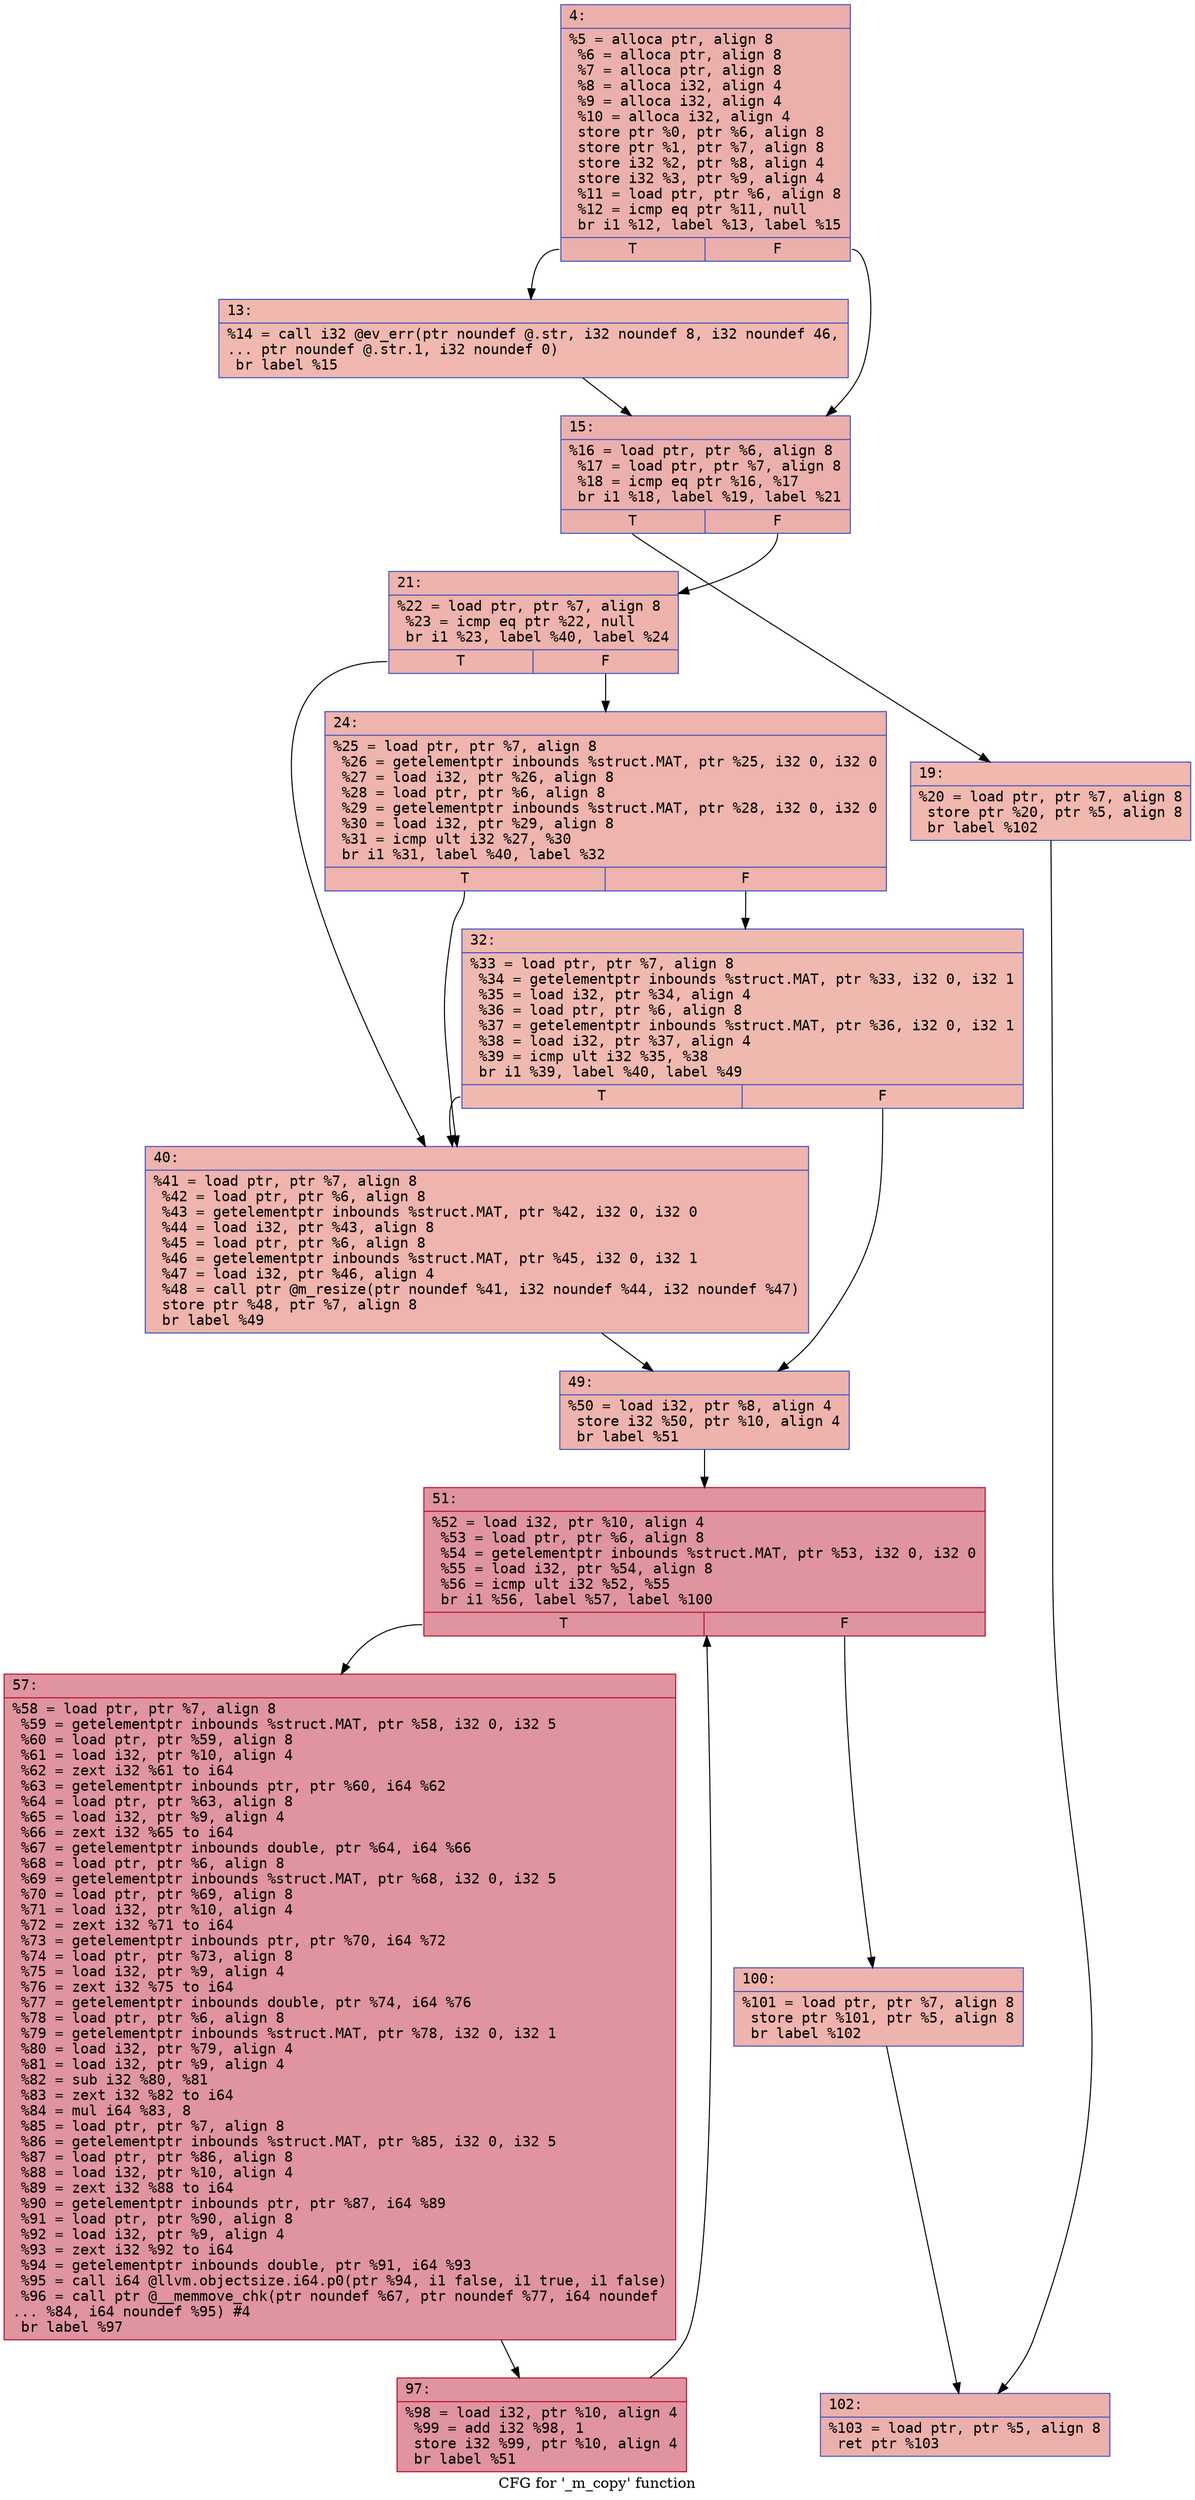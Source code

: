 digraph "CFG for '_m_copy' function" {
	label="CFG for '_m_copy' function";

	Node0x600000055f90 [shape=record,color="#3d50c3ff", style=filled, fillcolor="#d24b4070" fontname="Courier",label="{4:\l|  %5 = alloca ptr, align 8\l  %6 = alloca ptr, align 8\l  %7 = alloca ptr, align 8\l  %8 = alloca i32, align 4\l  %9 = alloca i32, align 4\l  %10 = alloca i32, align 4\l  store ptr %0, ptr %6, align 8\l  store ptr %1, ptr %7, align 8\l  store i32 %2, ptr %8, align 4\l  store i32 %3, ptr %9, align 4\l  %11 = load ptr, ptr %6, align 8\l  %12 = icmp eq ptr %11, null\l  br i1 %12, label %13, label %15\l|{<s0>T|<s1>F}}"];
	Node0x600000055f90:s0 -> Node0x600000055fe0[tooltip="4 -> 13\nProbability 37.50%" ];
	Node0x600000055f90:s1 -> Node0x600000056030[tooltip="4 -> 15\nProbability 62.50%" ];
	Node0x600000055fe0 [shape=record,color="#3d50c3ff", style=filled, fillcolor="#dc5d4a70" fontname="Courier",label="{13:\l|  %14 = call i32 @ev_err(ptr noundef @.str, i32 noundef 8, i32 noundef 46,\l... ptr noundef @.str.1, i32 noundef 0)\l  br label %15\l}"];
	Node0x600000055fe0 -> Node0x600000056030[tooltip="13 -> 15\nProbability 100.00%" ];
	Node0x600000056030 [shape=record,color="#3d50c3ff", style=filled, fillcolor="#d24b4070" fontname="Courier",label="{15:\l|  %16 = load ptr, ptr %6, align 8\l  %17 = load ptr, ptr %7, align 8\l  %18 = icmp eq ptr %16, %17\l  br i1 %18, label %19, label %21\l|{<s0>T|<s1>F}}"];
	Node0x600000056030:s0 -> Node0x600000056080[tooltip="15 -> 19\nProbability 37.50%" ];
	Node0x600000056030:s1 -> Node0x6000000560d0[tooltip="15 -> 21\nProbability 62.50%" ];
	Node0x600000056080 [shape=record,color="#3d50c3ff", style=filled, fillcolor="#dc5d4a70" fontname="Courier",label="{19:\l|  %20 = load ptr, ptr %7, align 8\l  store ptr %20, ptr %5, align 8\l  br label %102\l}"];
	Node0x600000056080 -> Node0x6000000563a0[tooltip="19 -> 102\nProbability 100.00%" ];
	Node0x6000000560d0 [shape=record,color="#3d50c3ff", style=filled, fillcolor="#d6524470" fontname="Courier",label="{21:\l|  %22 = load ptr, ptr %7, align 8\l  %23 = icmp eq ptr %22, null\l  br i1 %23, label %40, label %24\l|{<s0>T|<s1>F}}"];
	Node0x6000000560d0:s0 -> Node0x6000000561c0[tooltip="21 -> 40\nProbability 37.50%" ];
	Node0x6000000560d0:s1 -> Node0x600000056120[tooltip="21 -> 24\nProbability 62.50%" ];
	Node0x600000056120 [shape=record,color="#3d50c3ff", style=filled, fillcolor="#d8564670" fontname="Courier",label="{24:\l|  %25 = load ptr, ptr %7, align 8\l  %26 = getelementptr inbounds %struct.MAT, ptr %25, i32 0, i32 0\l  %27 = load i32, ptr %26, align 8\l  %28 = load ptr, ptr %6, align 8\l  %29 = getelementptr inbounds %struct.MAT, ptr %28, i32 0, i32 0\l  %30 = load i32, ptr %29, align 8\l  %31 = icmp ult i32 %27, %30\l  br i1 %31, label %40, label %32\l|{<s0>T|<s1>F}}"];
	Node0x600000056120:s0 -> Node0x6000000561c0[tooltip="24 -> 40\nProbability 50.00%" ];
	Node0x600000056120:s1 -> Node0x600000056170[tooltip="24 -> 32\nProbability 50.00%" ];
	Node0x600000056170 [shape=record,color="#3d50c3ff", style=filled, fillcolor="#de614d70" fontname="Courier",label="{32:\l|  %33 = load ptr, ptr %7, align 8\l  %34 = getelementptr inbounds %struct.MAT, ptr %33, i32 0, i32 1\l  %35 = load i32, ptr %34, align 4\l  %36 = load ptr, ptr %6, align 8\l  %37 = getelementptr inbounds %struct.MAT, ptr %36, i32 0, i32 1\l  %38 = load i32, ptr %37, align 4\l  %39 = icmp ult i32 %35, %38\l  br i1 %39, label %40, label %49\l|{<s0>T|<s1>F}}"];
	Node0x600000056170:s0 -> Node0x6000000561c0[tooltip="32 -> 40\nProbability 50.00%" ];
	Node0x600000056170:s1 -> Node0x600000056210[tooltip="32 -> 49\nProbability 50.00%" ];
	Node0x6000000561c0 [shape=record,color="#3d50c3ff", style=filled, fillcolor="#d8564670" fontname="Courier",label="{40:\l|  %41 = load ptr, ptr %7, align 8\l  %42 = load ptr, ptr %6, align 8\l  %43 = getelementptr inbounds %struct.MAT, ptr %42, i32 0, i32 0\l  %44 = load i32, ptr %43, align 8\l  %45 = load ptr, ptr %6, align 8\l  %46 = getelementptr inbounds %struct.MAT, ptr %45, i32 0, i32 1\l  %47 = load i32, ptr %46, align 4\l  %48 = call ptr @m_resize(ptr noundef %41, i32 noundef %44, i32 noundef %47)\l  store ptr %48, ptr %7, align 8\l  br label %49\l}"];
	Node0x6000000561c0 -> Node0x600000056210[tooltip="40 -> 49\nProbability 100.00%" ];
	Node0x600000056210 [shape=record,color="#3d50c3ff", style=filled, fillcolor="#d6524470" fontname="Courier",label="{49:\l|  %50 = load i32, ptr %8, align 4\l  store i32 %50, ptr %10, align 4\l  br label %51\l}"];
	Node0x600000056210 -> Node0x600000056260[tooltip="49 -> 51\nProbability 100.00%" ];
	Node0x600000056260 [shape=record,color="#b70d28ff", style=filled, fillcolor="#b70d2870" fontname="Courier",label="{51:\l|  %52 = load i32, ptr %10, align 4\l  %53 = load ptr, ptr %6, align 8\l  %54 = getelementptr inbounds %struct.MAT, ptr %53, i32 0, i32 0\l  %55 = load i32, ptr %54, align 8\l  %56 = icmp ult i32 %52, %55\l  br i1 %56, label %57, label %100\l|{<s0>T|<s1>F}}"];
	Node0x600000056260:s0 -> Node0x6000000562b0[tooltip="51 -> 57\nProbability 96.88%" ];
	Node0x600000056260:s1 -> Node0x600000056350[tooltip="51 -> 100\nProbability 3.12%" ];
	Node0x6000000562b0 [shape=record,color="#b70d28ff", style=filled, fillcolor="#b70d2870" fontname="Courier",label="{57:\l|  %58 = load ptr, ptr %7, align 8\l  %59 = getelementptr inbounds %struct.MAT, ptr %58, i32 0, i32 5\l  %60 = load ptr, ptr %59, align 8\l  %61 = load i32, ptr %10, align 4\l  %62 = zext i32 %61 to i64\l  %63 = getelementptr inbounds ptr, ptr %60, i64 %62\l  %64 = load ptr, ptr %63, align 8\l  %65 = load i32, ptr %9, align 4\l  %66 = zext i32 %65 to i64\l  %67 = getelementptr inbounds double, ptr %64, i64 %66\l  %68 = load ptr, ptr %6, align 8\l  %69 = getelementptr inbounds %struct.MAT, ptr %68, i32 0, i32 5\l  %70 = load ptr, ptr %69, align 8\l  %71 = load i32, ptr %10, align 4\l  %72 = zext i32 %71 to i64\l  %73 = getelementptr inbounds ptr, ptr %70, i64 %72\l  %74 = load ptr, ptr %73, align 8\l  %75 = load i32, ptr %9, align 4\l  %76 = zext i32 %75 to i64\l  %77 = getelementptr inbounds double, ptr %74, i64 %76\l  %78 = load ptr, ptr %6, align 8\l  %79 = getelementptr inbounds %struct.MAT, ptr %78, i32 0, i32 1\l  %80 = load i32, ptr %79, align 4\l  %81 = load i32, ptr %9, align 4\l  %82 = sub i32 %80, %81\l  %83 = zext i32 %82 to i64\l  %84 = mul i64 %83, 8\l  %85 = load ptr, ptr %7, align 8\l  %86 = getelementptr inbounds %struct.MAT, ptr %85, i32 0, i32 5\l  %87 = load ptr, ptr %86, align 8\l  %88 = load i32, ptr %10, align 4\l  %89 = zext i32 %88 to i64\l  %90 = getelementptr inbounds ptr, ptr %87, i64 %89\l  %91 = load ptr, ptr %90, align 8\l  %92 = load i32, ptr %9, align 4\l  %93 = zext i32 %92 to i64\l  %94 = getelementptr inbounds double, ptr %91, i64 %93\l  %95 = call i64 @llvm.objectsize.i64.p0(ptr %94, i1 false, i1 true, i1 false)\l  %96 = call ptr @__memmove_chk(ptr noundef %67, ptr noundef %77, i64 noundef\l... %84, i64 noundef %95) #4\l  br label %97\l}"];
	Node0x6000000562b0 -> Node0x600000056300[tooltip="57 -> 97\nProbability 100.00%" ];
	Node0x600000056300 [shape=record,color="#b70d28ff", style=filled, fillcolor="#b70d2870" fontname="Courier",label="{97:\l|  %98 = load i32, ptr %10, align 4\l  %99 = add i32 %98, 1\l  store i32 %99, ptr %10, align 4\l  br label %51\l}"];
	Node0x600000056300 -> Node0x600000056260[tooltip="97 -> 51\nProbability 100.00%" ];
	Node0x600000056350 [shape=record,color="#3d50c3ff", style=filled, fillcolor="#d6524470" fontname="Courier",label="{100:\l|  %101 = load ptr, ptr %7, align 8\l  store ptr %101, ptr %5, align 8\l  br label %102\l}"];
	Node0x600000056350 -> Node0x6000000563a0[tooltip="100 -> 102\nProbability 100.00%" ];
	Node0x6000000563a0 [shape=record,color="#3d50c3ff", style=filled, fillcolor="#d24b4070" fontname="Courier",label="{102:\l|  %103 = load ptr, ptr %5, align 8\l  ret ptr %103\l}"];
}

